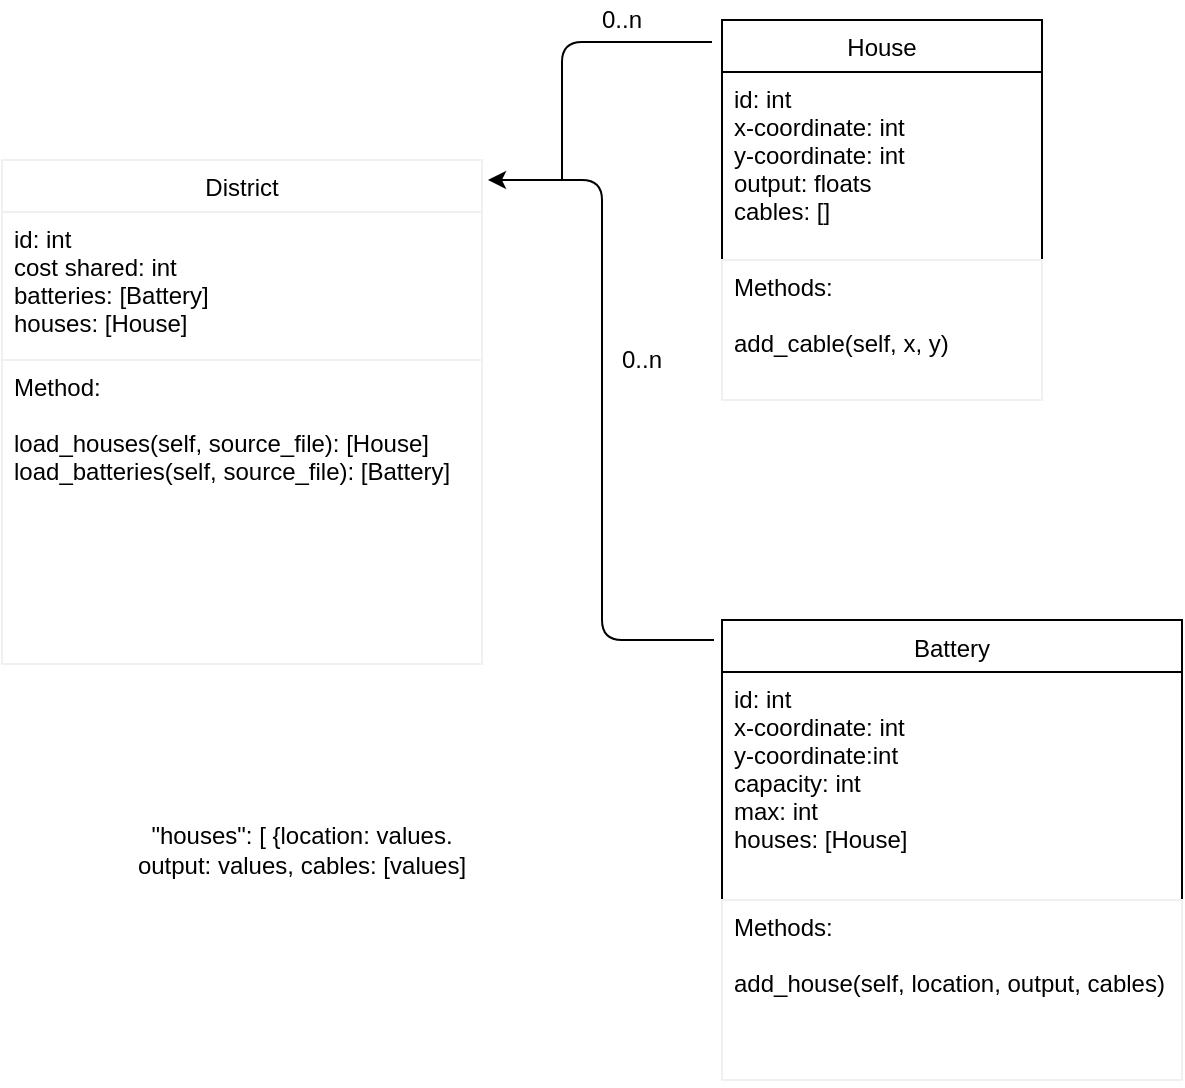 <mxfile version="13.10.0" type="embed">
    <diagram id="4yuQjZG0tCIBft11f3yt" name="UML_Sonkrag">
        <mxGraphModel dx="686" dy="496" grid="1" gridSize="10" guides="1" tooltips="1" connect="1" arrows="1" fold="1" page="1" pageScale="1" pageWidth="850" pageHeight="1100" math="0" shadow="0">
            <root>
                <mxCell id="0"/>
                <mxCell id="1" parent="0"/>
                <mxCell id="12" value="House" style="swimlane;fontStyle=0;childLayout=stackLayout;horizontal=1;startSize=26;fillColor=none;horizontalStack=0;resizeParent=1;resizeParentMax=0;resizeLast=0;collapsible=1;marginBottom=0;" vertex="1" parent="1">
                    <mxGeometry x="520" y="120" width="160" height="190" as="geometry"/>
                </mxCell>
                <mxCell id="14" value="id: int&#10;x-coordinate: int&#10;y-coordinate: int&#10;output: floats&#10;cables: []" style="text;strokeColor=none;fillColor=none;align=left;verticalAlign=top;spacingLeft=4;spacingRight=4;overflow=hidden;rotatable=0;points=[[0,0.5],[1,0.5]];portConstraint=eastwest;" vertex="1" parent="12">
                    <mxGeometry y="26" width="160" height="94" as="geometry"/>
                </mxCell>
                <mxCell id="15" value="Methods:&#10;&#10;add_cable(self, x, y)&#10;" style="text;fillColor=none;align=left;verticalAlign=top;spacingLeft=4;spacingRight=4;overflow=hidden;rotatable=0;points=[[0,0.5],[1,0.5]];portConstraint=eastwest;strokeColor=#f0f0f0;" vertex="1" parent="12">
                    <mxGeometry y="120" width="160" height="70" as="geometry"/>
                </mxCell>
                <mxCell id="16" value="Battery" style="swimlane;fontStyle=0;childLayout=stackLayout;horizontal=1;startSize=26;fillColor=none;horizontalStack=0;resizeParent=1;resizeParentMax=0;resizeLast=0;collapsible=1;marginBottom=0;spacingTop=1;" vertex="1" parent="1">
                    <mxGeometry x="520" y="420" width="230" height="230" as="geometry"/>
                </mxCell>
                <mxCell id="18" value="id: int&#10;x-coordinate: int&#10;y-coordinate:int&#10;capacity: int&#10;max: int&#10;houses: [House]" style="text;strokeColor=none;fillColor=none;align=left;verticalAlign=top;spacingLeft=4;spacingRight=4;overflow=hidden;rotatable=0;points=[[0,0.5],[1,0.5]];portConstraint=eastwest;" vertex="1" parent="16">
                    <mxGeometry y="26" width="230" height="114" as="geometry"/>
                </mxCell>
                <mxCell id="19" value="Methods: &#10;&#10;add_house(self, location, output, cables)&#10;&#10;&#10;" style="text;fillColor=none;align=left;verticalAlign=top;spacingLeft=4;spacingRight=4;overflow=hidden;rotatable=0;points=[[0,0.5],[1,0.5]];portConstraint=eastwest;strokeColor=#f0f0f0;" vertex="1" parent="16">
                    <mxGeometry y="140" width="230" height="90" as="geometry"/>
                </mxCell>
                <mxCell id="25" value="District" style="swimlane;fontStyle=0;childLayout=stackLayout;horizontal=1;startSize=26;fillColor=none;horizontalStack=0;resizeParent=1;resizeParentMax=0;resizeLast=0;collapsible=1;marginBottom=0;strokeColor=#f0f0f0;" vertex="1" parent="1">
                    <mxGeometry x="160" y="190" width="240" height="252" as="geometry"/>
                </mxCell>
                <mxCell id="26" value="id: int&#10;cost shared: int&#10;batteries: [Battery]&#10;houses: [House]" style="text;strokeColor=none;fillColor=none;align=left;verticalAlign=top;spacingLeft=4;spacingRight=4;overflow=hidden;rotatable=0;points=[[0,0.5],[1,0.5]];portConstraint=eastwest;" vertex="1" parent="25">
                    <mxGeometry y="26" width="240" height="74" as="geometry"/>
                </mxCell>
                <mxCell id="28" value="Method:&#10;&#10;load_houses(self, source_file): [House]&#10;load_batteries(self, source_file): [Battery]" style="text;fillColor=none;align=left;verticalAlign=top;spacingLeft=4;spacingRight=4;overflow=hidden;rotatable=0;points=[[0,0.5],[1,0.5]];portConstraint=eastwest;strokeColor=#f0f0f0;" vertex="1" parent="25">
                    <mxGeometry y="100" width="240" height="152" as="geometry"/>
                </mxCell>
                <mxCell id="32" value="" style="endArrow=classic;html=1;" edge="1" parent="1">
                    <mxGeometry width="50" height="50" relative="1" as="geometry">
                        <mxPoint x="516" y="430" as="sourcePoint"/>
                        <mxPoint x="403" y="200" as="targetPoint"/>
                        <Array as="points">
                            <mxPoint x="460" y="430"/>
                            <mxPoint x="460" y="200"/>
                        </Array>
                    </mxGeometry>
                </mxCell>
                <mxCell id="37" value="0..n" style="text;html=1;strokeColor=none;fillColor=none;align=center;verticalAlign=middle;whiteSpace=wrap;rounded=0;" vertex="1" parent="1">
                    <mxGeometry x="460" y="280" width="40" height="20" as="geometry"/>
                </mxCell>
                <mxCell id="38" value="0..n" style="text;html=1;strokeColor=none;fillColor=none;align=center;verticalAlign=middle;whiteSpace=wrap;rounded=0;" vertex="1" parent="1">
                    <mxGeometry x="450" y="110" width="40" height="20" as="geometry"/>
                </mxCell>
                <mxCell id="39" value="" style="endArrow=none;html=1;" edge="1" parent="1">
                    <mxGeometry width="50" height="50" relative="1" as="geometry">
                        <mxPoint x="515" y="131" as="sourcePoint"/>
                        <mxPoint x="440" y="200" as="targetPoint"/>
                        <Array as="points">
                            <mxPoint x="440" y="131"/>
                        </Array>
                    </mxGeometry>
                </mxCell>
                <mxCell id="41" value="&quot;houses&quot;: [ {location: values. output: values, cables: [values]" style="text;html=1;strokeColor=none;fillColor=none;align=center;verticalAlign=middle;whiteSpace=wrap;rounded=0;" vertex="1" parent="1">
                    <mxGeometry x="220" y="500" width="180" height="70" as="geometry"/>
                </mxCell>
            </root>
        </mxGraphModel>
    </diagram>
</mxfile>